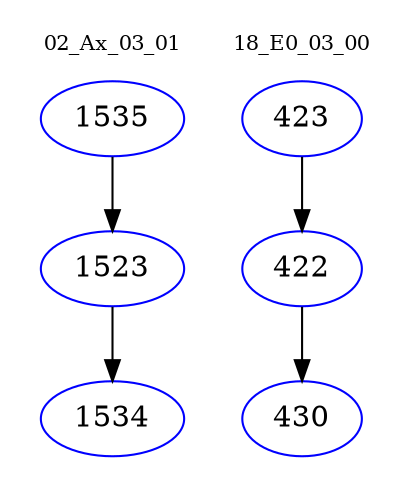 digraph{
subgraph cluster_0 {
color = white
label = "02_Ax_03_01";
fontsize=10;
T0_1535 [label="1535", color="blue"]
T0_1535 -> T0_1523 [color="black"]
T0_1523 [label="1523", color="blue"]
T0_1523 -> T0_1534 [color="black"]
T0_1534 [label="1534", color="blue"]
}
subgraph cluster_1 {
color = white
label = "18_E0_03_00";
fontsize=10;
T1_423 [label="423", color="blue"]
T1_423 -> T1_422 [color="black"]
T1_422 [label="422", color="blue"]
T1_422 -> T1_430 [color="black"]
T1_430 [label="430", color="blue"]
}
}
